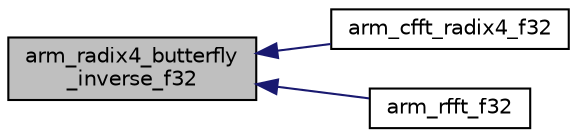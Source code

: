 digraph "arm_radix4_butterfly_inverse_f32"
{
  edge [fontname="Helvetica",fontsize="10",labelfontname="Helvetica",labelfontsize="10"];
  node [fontname="Helvetica",fontsize="10",shape=record];
  rankdir="LR";
  Node4 [label="arm_radix4_butterfly\l_inverse_f32",height=0.2,width=0.4,color="black", fillcolor="grey75", style="filled", fontcolor="black"];
  Node4 -> Node5 [dir="back",color="midnightblue",fontsize="10",style="solid",fontname="Helvetica"];
  Node5 [label="arm_cfft_radix4_f32",height=0.2,width=0.4,color="black", fillcolor="white", style="filled",URL="$group___complex_f_f_t.html#ga521f670cd9c571bc61aff9bec89f4c26",tooltip="Processing function for the floating-point Radix-4 CFFT/CIFFT. "];
  Node4 -> Node6 [dir="back",color="midnightblue",fontsize="10",style="solid",fontname="Helvetica"];
  Node6 [label="arm_rfft_f32",height=0.2,width=0.4,color="black", fillcolor="white", style="filled",URL="$group___real_f_f_t.html#ga3df1766d230532bc068fc4ed69d0fcdc",tooltip="Processing function for the floating-point RFFT/RIFFT. "];
}
